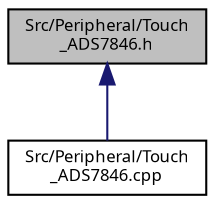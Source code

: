 digraph "Src/Peripheral/Touch_ADS7846.h"
{
  edge [fontname="Sans",fontsize="8",labelfontname="Sans",labelfontsize="8"];
  node [fontname="Sans",fontsize="8",shape=record];
  Node1 [label="Src/Peripheral/Touch\l_ADS7846.h",height=0.2,width=0.4,color="black", fillcolor="grey75", style="filled", fontcolor="black"];
  Node1 -> Node2 [dir="back",color="midnightblue",fontsize="8",style="solid",fontname="Sans"];
  Node2 [label="Src/Peripheral/Touch\l_ADS7846.cpp",height=0.2,width=0.4,color="black", fillcolor="white", style="filled",URL="$_touch___a_d_s7846_8cpp.html"];
}

